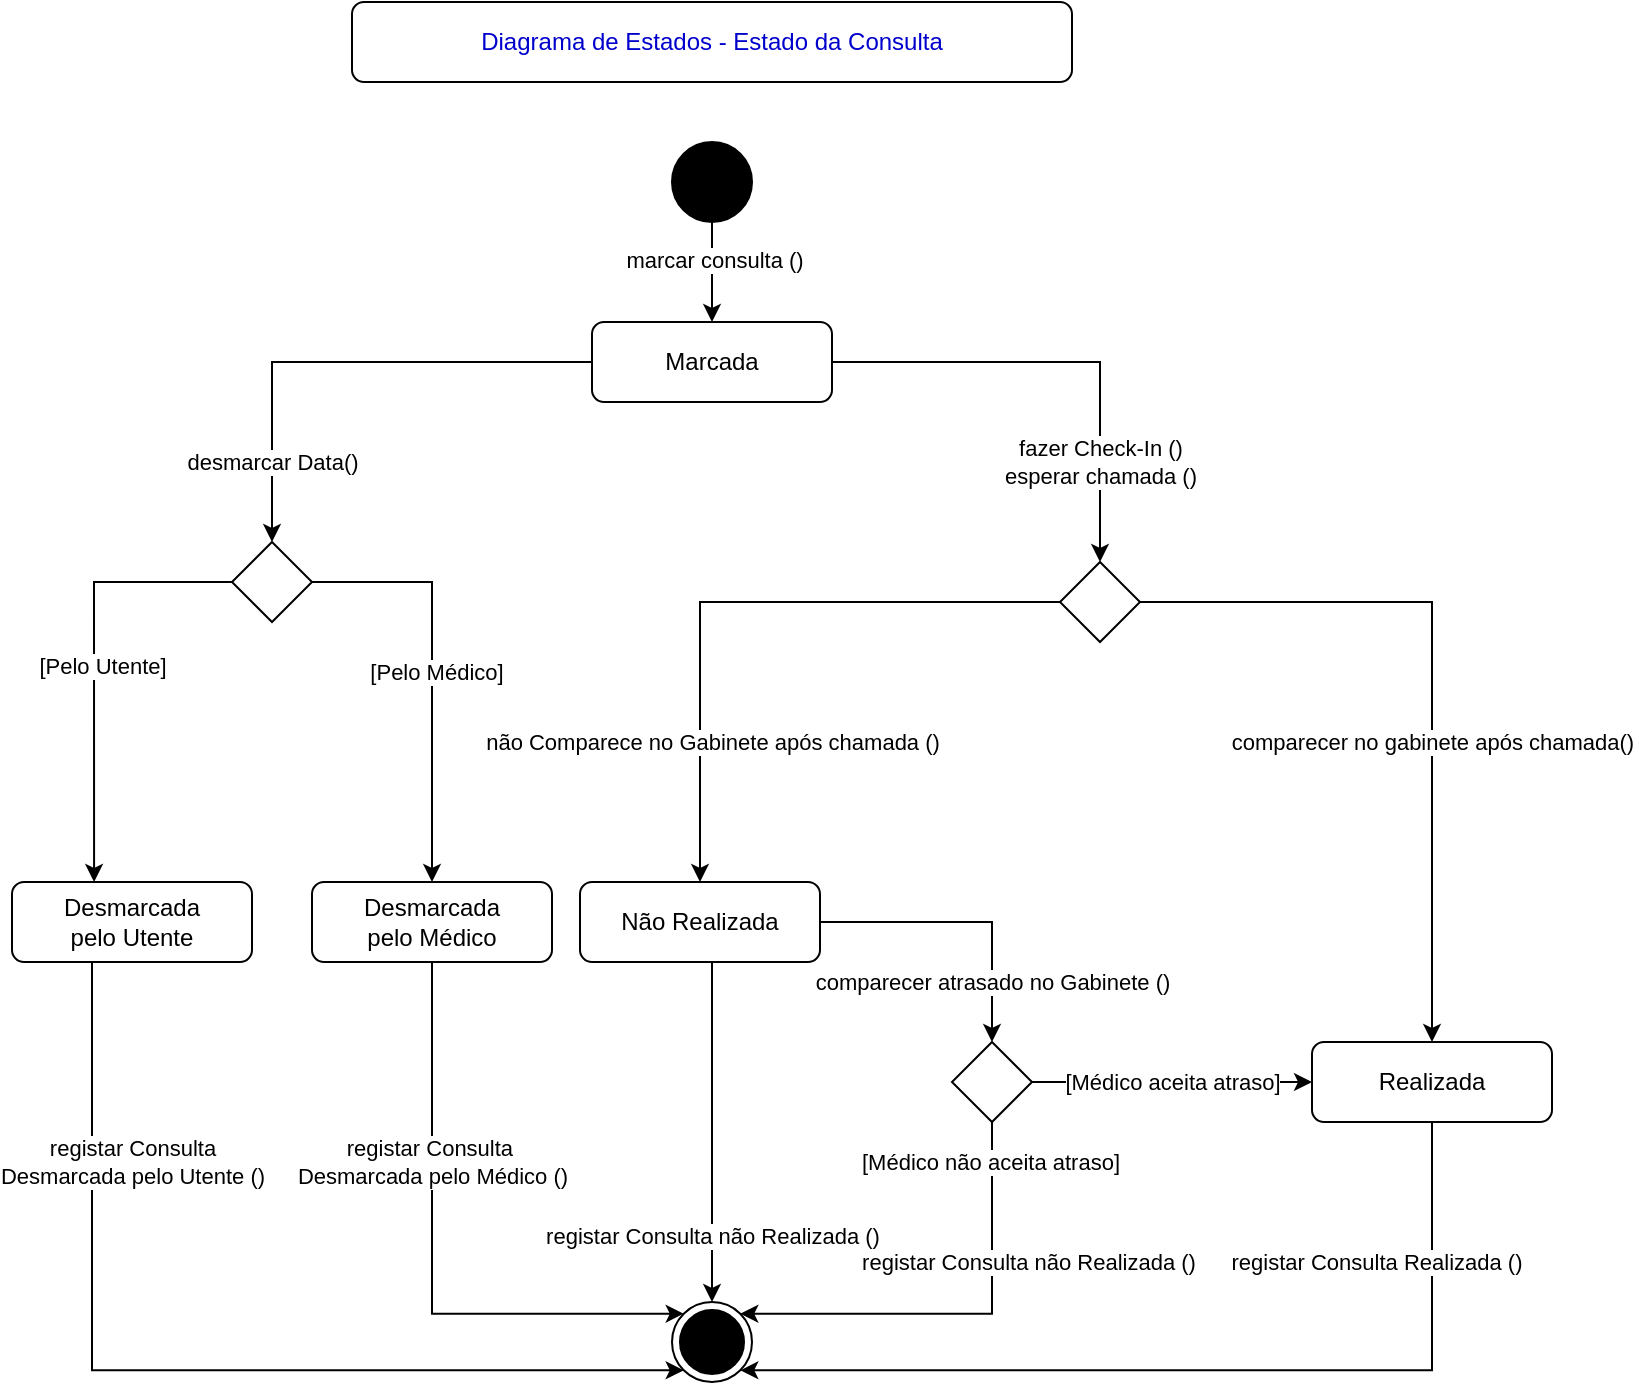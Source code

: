 <mxfile version="14.1.8" type="device" pages="4"><diagram id="6wsGSADt5C-_tLQrRRCE" name="Estado da Consulta"><mxGraphModel dx="1422" dy="822" grid="1" gridSize="10" guides="1" tooltips="1" connect="1" arrows="1" fold="1" page="1" pageScale="1" pageWidth="827" pageHeight="1169" math="0" shadow="0"><root><mxCell id="0"/><mxCell id="1" parent="0"/><mxCell id="r4mEWw3e161qji9XAPIn-1" style="edgeStyle=orthogonalEdgeStyle;rounded=0;orthogonalLoop=1;jettySize=auto;html=1;entryX=0.5;entryY=0;entryDx=0;entryDy=0;" parent="1" source="r4mEWw3e161qji9XAPIn-3" target="r4mEWw3e161qji9XAPIn-6" edge="1"><mxGeometry relative="1" as="geometry"/></mxCell><mxCell id="r4mEWw3e161qji9XAPIn-2" value="marcar consulta ()" style="edgeLabel;html=1;align=center;verticalAlign=middle;resizable=0;points=[];" parent="r4mEWw3e161qji9XAPIn-1" vertex="1" connectable="0"><mxGeometry x="-0.25" y="1" relative="1" as="geometry"><mxPoint as="offset"/></mxGeometry></mxCell><mxCell id="r4mEWw3e161qji9XAPIn-3" value="" style="ellipse;whiteSpace=wrap;html=1;rounded=0;shadow=0;comic=0;labelBackgroundColor=none;strokeWidth=1;fillColor=#000000;fontFamily=Verdana;fontSize=12;align=center;" parent="1" vertex="1"><mxGeometry x="340" y="70" width="40" height="40" as="geometry"/></mxCell><mxCell id="r4mEWw3e161qji9XAPIn-4" value="desmarcar Data()" style="edgeStyle=orthogonalEdgeStyle;rounded=0;orthogonalLoop=1;jettySize=auto;html=1;entryX=0.5;entryY=0;entryDx=0;entryDy=0;" parent="1" source="r4mEWw3e161qji9XAPIn-6" target="r4mEWw3e161qji9XAPIn-22" edge="1"><mxGeometry x="0.68" relative="1" as="geometry"><mxPoint x="140" y="200" as="targetPoint"/><Array as="points"><mxPoint x="140" y="180"/></Array><mxPoint as="offset"/></mxGeometry></mxCell><mxCell id="r4mEWw3e161qji9XAPIn-5" value="fazer Check-In ()&lt;br&gt;esperar chamada ()" style="edgeStyle=orthogonalEdgeStyle;rounded=0;orthogonalLoop=1;jettySize=auto;html=1;entryX=0.5;entryY=0;entryDx=0;entryDy=0;" parent="1" source="r4mEWw3e161qji9XAPIn-6" target="r4mEWw3e161qji9XAPIn-34" edge="1"><mxGeometry x="0.573" relative="1" as="geometry"><mxPoint x="490" y="280" as="targetPoint"/><Array as="points"><mxPoint x="554" y="180"/></Array><mxPoint as="offset"/></mxGeometry></mxCell><mxCell id="r4mEWw3e161qji9XAPIn-6" value="Marcada" style="rounded=1;whiteSpace=wrap;html=1;" parent="1" vertex="1"><mxGeometry x="300" y="160" width="120" height="40" as="geometry"/></mxCell><mxCell id="r4mEWw3e161qji9XAPIn-7" style="edgeStyle=orthogonalEdgeStyle;rounded=0;orthogonalLoop=1;jettySize=auto;html=1;entryX=0;entryY=1;entryDx=0;entryDy=0;" parent="1" source="r4mEWw3e161qji9XAPIn-9" target="r4mEWw3e161qji9XAPIn-10" edge="1"><mxGeometry relative="1" as="geometry"><Array as="points"><mxPoint x="50" y="684"/></Array></mxGeometry></mxCell><mxCell id="r4mEWw3e161qji9XAPIn-8" value="registar Consulta &lt;br&gt;Desmarcada pelo Utente ()" style="edgeLabel;html=1;align=center;verticalAlign=middle;resizable=0;points=[];" parent="r4mEWw3e161qji9XAPIn-7" vertex="1" connectable="0"><mxGeometry x="-0.486" y="-3" relative="1" as="geometry"><mxPoint x="23" y="-29" as="offset"/></mxGeometry></mxCell><mxCell id="r4mEWw3e161qji9XAPIn-9" value="Desmarcada &lt;br&gt;pelo Utente" style="rounded=1;whiteSpace=wrap;html=1;" parent="1" vertex="1"><mxGeometry x="10" y="440" width="120" height="40" as="geometry"/></mxCell><mxCell id="r4mEWw3e161qji9XAPIn-10" value="" style="ellipse;html=1;shape=endState;fillColor=#000000;" parent="1" vertex="1"><mxGeometry x="340" y="650" width="40" height="40" as="geometry"/></mxCell><mxCell id="r4mEWw3e161qji9XAPIn-11" style="edgeStyle=orthogonalEdgeStyle;rounded=0;orthogonalLoop=1;jettySize=auto;html=1;entryX=0.5;entryY=0;entryDx=0;entryDy=0;exitX=1;exitY=0.5;exitDx=0;exitDy=0;" parent="1" source="r4mEWw3e161qji9XAPIn-34" target="r4mEWw3e161qji9XAPIn-17" edge="1"><mxGeometry relative="1" as="geometry"><mxPoint x="550" y="300" as="sourcePoint"/><Array as="points"><mxPoint x="720" y="300"/><mxPoint x="720" y="460"/></Array></mxGeometry></mxCell><mxCell id="r4mEWw3e161qji9XAPIn-12" value="comparecer no gabinete após chamada()" style="edgeLabel;html=1;align=center;verticalAlign=middle;resizable=0;points=[];" parent="r4mEWw3e161qji9XAPIn-11" vertex="1" connectable="0"><mxGeometry x="0.312" y="-1" relative="1" as="geometry"><mxPoint x="1" y="-24" as="offset"/></mxGeometry></mxCell><mxCell id="r4mEWw3e161qji9XAPIn-13" style="edgeStyle=orthogonalEdgeStyle;rounded=0;orthogonalLoop=1;jettySize=auto;html=1;entryX=0.5;entryY=0;entryDx=0;entryDy=0;exitX=0;exitY=0.5;exitDx=0;exitDy=0;" parent="1" source="r4mEWw3e161qji9XAPIn-34" target="r4mEWw3e161qji9XAPIn-27" edge="1"><mxGeometry relative="1" as="geometry"><mxPoint x="430" y="300" as="sourcePoint"/><Array as="points"><mxPoint x="354" y="300"/></Array></mxGeometry></mxCell><mxCell id="r4mEWw3e161qji9XAPIn-14" value="não Comparece no Gabinete após chamada ()" style="edgeLabel;html=1;align=center;verticalAlign=middle;resizable=0;points=[];" parent="r4mEWw3e161qji9XAPIn-13" vertex="1" connectable="0"><mxGeometry x="0.437" y="1" relative="1" as="geometry"><mxPoint x="5" y="20" as="offset"/></mxGeometry></mxCell><mxCell id="r4mEWw3e161qji9XAPIn-15" style="edgeStyle=orthogonalEdgeStyle;rounded=0;orthogonalLoop=1;jettySize=auto;html=1;entryX=1;entryY=1;entryDx=0;entryDy=0;" parent="1" source="r4mEWw3e161qji9XAPIn-17" target="r4mEWw3e161qji9XAPIn-10" edge="1"><mxGeometry relative="1" as="geometry"><mxPoint x="710" y="580" as="targetPoint"/><Array as="points"><mxPoint x="720" y="684"/></Array></mxGeometry></mxCell><mxCell id="r4mEWw3e161qji9XAPIn-16" value="registar Consulta Realizada ()" style="edgeLabel;html=1;align=center;verticalAlign=middle;resizable=0;points=[];" parent="r4mEWw3e161qji9XAPIn-15" vertex="1" connectable="0"><mxGeometry x="0.075" relative="1" as="geometry"><mxPoint x="99.9" y="-54.11" as="offset"/></mxGeometry></mxCell><mxCell id="r4mEWw3e161qji9XAPIn-17" value="Realizada" style="rounded=1;whiteSpace=wrap;html=1;" parent="1" vertex="1"><mxGeometry x="660" y="520" width="120" height="40" as="geometry"/></mxCell><mxCell id="r4mEWw3e161qji9XAPIn-18" style="edgeStyle=orthogonalEdgeStyle;rounded=0;orthogonalLoop=1;jettySize=auto;html=1;entryX=0.5;entryY=0;entryDx=0;entryDy=0;" parent="1" source="r4mEWw3e161qji9XAPIn-22" target="r4mEWw3e161qji9XAPIn-36" edge="1"><mxGeometry relative="1" as="geometry"><mxPoint x="200" y="430" as="targetPoint"/><Array as="points"><mxPoint x="220" y="290"/></Array></mxGeometry></mxCell><mxCell id="r4mEWw3e161qji9XAPIn-19" value="[Pelo Médico]&lt;br&gt;" style="edgeLabel;html=1;align=center;verticalAlign=middle;resizable=0;points=[];" parent="r4mEWw3e161qji9XAPIn-18" vertex="1" connectable="0"><mxGeometry x="-0.008" y="2" relative="1" as="geometry"><mxPoint y="1" as="offset"/></mxGeometry></mxCell><mxCell id="r4mEWw3e161qji9XAPIn-20" style="edgeStyle=orthogonalEdgeStyle;rounded=0;orthogonalLoop=1;jettySize=auto;html=1;entryX=0.342;entryY=0;entryDx=0;entryDy=0;entryPerimeter=0;" parent="1" source="r4mEWw3e161qji9XAPIn-22" target="r4mEWw3e161qji9XAPIn-9" edge="1"><mxGeometry relative="1" as="geometry"><mxPoint x="51" y="442" as="targetPoint"/><Array as="points"><mxPoint x="51" y="290"/></Array></mxGeometry></mxCell><mxCell id="r4mEWw3e161qji9XAPIn-21" value="[Pelo Utente]" style="edgeLabel;html=1;align=center;verticalAlign=middle;resizable=0;points=[];" parent="r4mEWw3e161qji9XAPIn-20" vertex="1" connectable="0"><mxGeometry x="0.008" y="4" relative="1" as="geometry"><mxPoint as="offset"/></mxGeometry></mxCell><mxCell id="r4mEWw3e161qji9XAPIn-22" value="" style="rhombus;whiteSpace=wrap;html=1;" parent="1" vertex="1"><mxGeometry x="120" y="270" width="40" height="40" as="geometry"/></mxCell><mxCell id="r4mEWw3e161qji9XAPIn-23" style="edgeStyle=orthogonalEdgeStyle;rounded=0;orthogonalLoop=1;jettySize=auto;html=1;entryX=0.5;entryY=0;entryDx=0;entryDy=0;exitX=1;exitY=0.5;exitDx=0;exitDy=0;" parent="1" source="r4mEWw3e161qji9XAPIn-27" target="r4mEWw3e161qji9XAPIn-33" edge="1"><mxGeometry relative="1" as="geometry"><mxPoint x="350" y="540" as="targetPoint"/><Array as="points"><mxPoint x="500" y="460"/></Array></mxGeometry></mxCell><mxCell id="r4mEWw3e161qji9XAPIn-24" value="comparecer atrasado no Gabinete ()" style="edgeLabel;html=1;align=center;verticalAlign=middle;resizable=0;points=[];" parent="r4mEWw3e161qji9XAPIn-23" vertex="1" connectable="0"><mxGeometry x="0.159" y="-2" relative="1" as="geometry"><mxPoint x="1" y="28" as="offset"/></mxGeometry></mxCell><mxCell id="r4mEWw3e161qji9XAPIn-25" style="edgeStyle=orthogonalEdgeStyle;rounded=0;orthogonalLoop=1;jettySize=auto;html=1;entryX=0.5;entryY=0;entryDx=0;entryDy=0;" parent="1" source="r4mEWw3e161qji9XAPIn-27" target="r4mEWw3e161qji9XAPIn-10" edge="1"><mxGeometry relative="1" as="geometry"><mxPoint x="290" y="770" as="targetPoint"/><Array as="points"><mxPoint x="360" y="490"/><mxPoint x="360" y="490"/></Array></mxGeometry></mxCell><mxCell id="r4mEWw3e161qji9XAPIn-26" value="registar Consulta não Realizada ()" style="edgeLabel;html=1;align=center;verticalAlign=middle;resizable=0;points=[];" parent="r4mEWw3e161qji9XAPIn-25" vertex="1" connectable="0"><mxGeometry x="0.689" y="-1" relative="1" as="geometry"><mxPoint x="1" y="-7" as="offset"/></mxGeometry></mxCell><mxCell id="r4mEWw3e161qji9XAPIn-27" value="Não Realizada" style="rounded=1;whiteSpace=wrap;html=1;" parent="1" vertex="1"><mxGeometry x="294" y="440" width="120" height="40" as="geometry"/></mxCell><mxCell id="r4mEWw3e161qji9XAPIn-28" style="edgeStyle=orthogonalEdgeStyle;rounded=0;orthogonalLoop=1;jettySize=auto;html=1;entryX=0;entryY=0.5;entryDx=0;entryDy=0;" parent="1" source="r4mEWw3e161qji9XAPIn-33" target="r4mEWw3e161qji9XAPIn-17" edge="1"><mxGeometry relative="1" as="geometry"><Array as="points"><mxPoint x="660" y="540"/></Array></mxGeometry></mxCell><mxCell id="r4mEWw3e161qji9XAPIn-29" value="[Médico aceita atraso]" style="edgeLabel;html=1;align=center;verticalAlign=middle;resizable=0;points=[];" parent="r4mEWw3e161qji9XAPIn-28" vertex="1" connectable="0"><mxGeometry x="-0.235" relative="1" as="geometry"><mxPoint x="16" as="offset"/></mxGeometry></mxCell><mxCell id="r4mEWw3e161qji9XAPIn-30" style="edgeStyle=orthogonalEdgeStyle;rounded=0;orthogonalLoop=1;jettySize=auto;html=1;entryX=1;entryY=0;entryDx=0;entryDy=0;" parent="1" source="r4mEWw3e161qji9XAPIn-33" target="r4mEWw3e161qji9XAPIn-10" edge="1"><mxGeometry relative="1" as="geometry"><mxPoint x="430" y="780" as="targetPoint"/><Array as="points"><mxPoint x="500" y="656"/></Array></mxGeometry></mxCell><mxCell id="r4mEWw3e161qji9XAPIn-31" value="[Médico não aceita atraso]" style="edgeLabel;html=1;align=center;verticalAlign=middle;resizable=0;points=[];" parent="r4mEWw3e161qji9XAPIn-30" vertex="1" connectable="0"><mxGeometry x="-0.051" y="2" relative="1" as="geometry"><mxPoint x="8" y="-77.9" as="offset"/></mxGeometry></mxCell><mxCell id="r4mEWw3e161qji9XAPIn-32" value="registar Consulta não Realizada ()" style="edgeLabel;html=1;align=center;verticalAlign=middle;resizable=0;points=[];" parent="r4mEWw3e161qji9XAPIn-30" vertex="1" connectable="0"><mxGeometry x="-0.021" relative="1" as="geometry"><mxPoint x="30" y="-25.9" as="offset"/></mxGeometry></mxCell><mxCell id="r4mEWw3e161qji9XAPIn-33" value="" style="rhombus;whiteSpace=wrap;html=1;" parent="1" vertex="1"><mxGeometry x="480" y="520" width="40" height="40" as="geometry"/></mxCell><mxCell id="r4mEWw3e161qji9XAPIn-34" value="" style="rhombus;whiteSpace=wrap;html=1;" parent="1" vertex="1"><mxGeometry x="534" y="280" width="40" height="40" as="geometry"/></mxCell><mxCell id="r4mEWw3e161qji9XAPIn-35" value="&lt;span style=&quot;color: rgb(0 , 0 , 0) ; font-family: &amp;#34;helvetica&amp;#34; ; font-size: 11px ; font-style: normal ; font-weight: 400 ; letter-spacing: normal ; text-align: center ; text-indent: 0px ; text-transform: none ; word-spacing: 0px ; background-color: rgb(255 , 255 , 255) ; display: inline ; float: none&quot;&gt;registar Consulta&lt;span&gt;&amp;nbsp;&lt;/span&gt;&lt;/span&gt;&lt;br style=&quot;color: rgb(0 , 0 , 0) ; font-family: &amp;#34;helvetica&amp;#34; ; font-size: 11px ; font-style: normal ; font-weight: 400 ; letter-spacing: normal ; text-align: center ; text-indent: 0px ; text-transform: none ; word-spacing: 0px&quot;&gt;&lt;span style=&quot;color: rgb(0 , 0 , 0) ; font-family: &amp;#34;helvetica&amp;#34; ; font-size: 11px ; font-style: normal ; font-weight: 400 ; letter-spacing: normal ; text-align: center ; text-indent: 0px ; text-transform: none ; word-spacing: 0px ; background-color: rgb(255 , 255 , 255) ; display: inline ; float: none&quot;&gt;Desmarcada pelo Médico ()&lt;/span&gt;" style="edgeStyle=orthogonalEdgeStyle;rounded=0;orthogonalLoop=1;jettySize=auto;html=1;entryX=0;entryY=0;entryDx=0;entryDy=0;" parent="1" source="r4mEWw3e161qji9XAPIn-36" target="r4mEWw3e161qji9XAPIn-10" edge="1"><mxGeometry x="-0.337" relative="1" as="geometry"><Array as="points"><mxPoint x="220" y="656"/></Array><mxPoint as="offset"/></mxGeometry></mxCell><mxCell id="r4mEWw3e161qji9XAPIn-36" value="Desmarcada&lt;br&gt;pelo Médico" style="rounded=1;whiteSpace=wrap;html=1;" parent="1" vertex="1"><mxGeometry x="160" y="440" width="120" height="40" as="geometry"/></mxCell><mxCell id="r4mEWw3e161qji9XAPIn-37" value="&lt;font color=&quot;#0000cc&quot;&gt;Diagrama de Estados - Estado da Consulta&lt;/font&gt;" style="rounded=1;whiteSpace=wrap;html=1;" parent="1" vertex="1"><mxGeometry x="180" width="360" height="40" as="geometry"/></mxCell></root></mxGraphModel></diagram><diagram id="BciUFZKqY58jg-LwjOYY" name="Facturação"><mxGraphModel dx="1422" dy="822" grid="1" gridSize="10" guides="1" tooltips="1" connect="1" arrows="1" fold="1" page="1" pageScale="1" pageWidth="827" pageHeight="1169" math="0" shadow="0"><root><mxCell id="N5Ogull7iVAZ5OlXrAvm-0"/><mxCell id="N5Ogull7iVAZ5OlXrAvm-1" parent="N5Ogull7iVAZ5OlXrAvm-0"/><mxCell id="N5Ogull7iVAZ5OlXrAvm-2" style="edgeStyle=orthogonalEdgeStyle;rounded=0;orthogonalLoop=1;jettySize=auto;html=1;exitX=0.5;exitY=1;exitDx=0;exitDy=0;entryX=0.5;entryY=0;entryDx=0;entryDy=0;" parent="N5Ogull7iVAZ5OlXrAvm-1" source="N5Ogull7iVAZ5OlXrAvm-3" edge="1"><mxGeometry relative="1" as="geometry"><mxPoint x="295" y="170" as="targetPoint"/></mxGeometry></mxCell><mxCell id="N5Ogull7iVAZ5OlXrAvm-3" value="" style="ellipse;fillColor=#000000;strokeColor=none;" parent="N5Ogull7iVAZ5OlXrAvm-1" vertex="1"><mxGeometry x="280" y="80" width="30" height="30" as="geometry"/></mxCell><mxCell id="N5Ogull7iVAZ5OlXrAvm-4" style="edgeStyle=orthogonalEdgeStyle;rounded=0;orthogonalLoop=1;jettySize=auto;html=1;exitX=0.5;exitY=1;exitDx=0;exitDy=0;entryX=0;entryY=0.25;entryDx=0;entryDy=0;" parent="N5Ogull7iVAZ5OlXrAvm-1" source="N5Ogull7iVAZ5OlXrAvm-5" target="N5Ogull7iVAZ5OlXrAvm-25" edge="1"><mxGeometry relative="1" as="geometry"/></mxCell><mxCell id="N5Ogull7iVAZ5OlXrAvm-5" value="A aguardar pagamento" style="rounded=1;whiteSpace=wrap;html=1;" parent="N5Ogull7iVAZ5OlXrAvm-1" vertex="1"><mxGeometry x="340" y="450" width="120" height="60" as="geometry"/></mxCell><mxCell id="N5Ogull7iVAZ5OlXrAvm-6" style="edgeStyle=orthogonalEdgeStyle;rounded=0;orthogonalLoop=1;jettySize=auto;html=1;exitX=0.5;exitY=1;exitDx=0;exitDy=0;entryX=0.5;entryY=0;entryDx=0;entryDy=0;" parent="N5Ogull7iVAZ5OlXrAvm-1" source="N5Ogull7iVAZ5OlXrAvm-7" target="N5Ogull7iVAZ5OlXrAvm-8" edge="1"><mxGeometry relative="1" as="geometry"/></mxCell><mxCell id="N5Ogull7iVAZ5OlXrAvm-7" value="Paga" style="rounded=1;whiteSpace=wrap;html=1;" parent="N5Ogull7iVAZ5OlXrAvm-1" vertex="1"><mxGeometry x="235" y="635" width="120" height="60" as="geometry"/></mxCell><mxCell id="N5Ogull7iVAZ5OlXrAvm-8" value="" style="ellipse;html=1;shape=endState;fillColor=#000000;strokeColor=#000000;" parent="N5Ogull7iVAZ5OlXrAvm-1" vertex="1"><mxGeometry x="280" y="750" width="30" height="30" as="geometry"/></mxCell><mxCell id="N5Ogull7iVAZ5OlXrAvm-9" value="pagamentoefectuado()" style="text;html=1;align=center;verticalAlign=middle;resizable=0;points=[];autosize=1;" parent="N5Ogull7iVAZ5OlXrAvm-1" vertex="1"><mxGeometry x="300" y="590" width="140" height="20" as="geometry"/></mxCell><mxCell id="N5Ogull7iVAZ5OlXrAvm-10" value="fechoDaConsulta()" style="text;html=1;align=center;verticalAlign=middle;resizable=0;points=[];autosize=1;" parent="N5Ogull7iVAZ5OlXrAvm-1" vertex="1"><mxGeometry x="290" y="120" width="120" height="20" as="geometry"/></mxCell><mxCell id="N5Ogull7iVAZ5OlXrAvm-11" style="edgeStyle=orthogonalEdgeStyle;rounded=0;orthogonalLoop=1;jettySize=auto;html=1;exitX=0.5;exitY=1;exitDx=0;exitDy=0;entryX=0.5;entryY=0;entryDx=0;entryDy=0;" parent="N5Ogull7iVAZ5OlXrAvm-1" source="N5Ogull7iVAZ5OlXrAvm-12" target="N5Ogull7iVAZ5OlXrAvm-15" edge="1"><mxGeometry relative="1" as="geometry"/></mxCell><mxCell id="N5Ogull7iVAZ5OlXrAvm-12" value="Não Faturada" style="rounded=1;whiteSpace=wrap;html=1;" parent="N5Ogull7iVAZ5OlXrAvm-1" vertex="1"><mxGeometry x="235" y="170" width="120" height="60" as="geometry"/></mxCell><mxCell id="N5Ogull7iVAZ5OlXrAvm-13" style="edgeStyle=orthogonalEdgeStyle;rounded=0;orthogonalLoop=1;jettySize=auto;html=1;exitX=0.5;exitY=1;exitDx=0;exitDy=0;" parent="N5Ogull7iVAZ5OlXrAvm-1" source="N5Ogull7iVAZ5OlXrAvm-15" edge="1"><mxGeometry relative="1" as="geometry"><mxPoint x="295.333" y="400" as="targetPoint"/></mxGeometry></mxCell><mxCell id="N5Ogull7iVAZ5OlXrAvm-14" style="edgeStyle=orthogonalEdgeStyle;rounded=0;orthogonalLoop=1;jettySize=auto;html=1;exitX=0;exitY=0.5;exitDx=0;exitDy=0;entryX=0;entryY=0.5;entryDx=0;entryDy=0;" parent="N5Ogull7iVAZ5OlXrAvm-1" source="N5Ogull7iVAZ5OlXrAvm-15" target="N5Ogull7iVAZ5OlXrAvm-12" edge="1"><mxGeometry relative="1" as="geometry"/></mxCell><mxCell id="N5Ogull7iVAZ5OlXrAvm-15" value="" style="rhombus;whiteSpace=wrap;html=1;" parent="N5Ogull7iVAZ5OlXrAvm-1" vertex="1"><mxGeometry x="280" y="290" width="30" height="30" as="geometry"/></mxCell><mxCell id="N5Ogull7iVAZ5OlXrAvm-16" value="falhaAtribuiçãoNumeroFatura()" style="text;html=1;align=center;verticalAlign=middle;resizable=0;points=[];autosize=1;" parent="N5Ogull7iVAZ5OlXrAvm-1" vertex="1"><mxGeometry x="40" y="250" width="180" height="20" as="geometry"/></mxCell><mxCell id="N5Ogull7iVAZ5OlXrAvm-17" value="&lt;span style=&quot;color: rgb(0 , 0 , 0) ; font-family: &amp;#34;helvetica&amp;#34; ; font-size: 12px ; font-style: normal ; font-weight: 400 ; letter-spacing: normal ; text-align: center ; text-indent: 0px ; text-transform: none ; word-spacing: 0px ; background-color: rgb(248 , 249 , 250) ; display: inline ; float: none&quot;&gt;atribuiçãoNumeroFatura()&lt;/span&gt;" style="text;whiteSpace=wrap;html=1;" parent="N5Ogull7iVAZ5OlXrAvm-1" vertex="1"><mxGeometry x="300" y="340" width="190" height="30" as="geometry"/></mxCell><mxCell id="N5Ogull7iVAZ5OlXrAvm-18" value="pedidoDeFaturação()" style="text;html=1;align=center;verticalAlign=middle;resizable=0;points=[];autosize=1;" parent="N5Ogull7iVAZ5OlXrAvm-1" vertex="1"><mxGeometry x="300" y="250" width="130" height="20" as="geometry"/></mxCell><mxCell id="N5Ogull7iVAZ5OlXrAvm-19" style="edgeStyle=orthogonalEdgeStyle;rounded=0;orthogonalLoop=1;jettySize=auto;html=1;exitX=0.5;exitY=1;exitDx=0;exitDy=0;entryX=0;entryY=0.75;entryDx=0;entryDy=0;" parent="N5Ogull7iVAZ5OlXrAvm-1" source="N5Ogull7iVAZ5OlXrAvm-20" target="N5Ogull7iVAZ5OlXrAvm-25" edge="1"><mxGeometry relative="1" as="geometry"/></mxCell><mxCell id="N5Ogull7iVAZ5OlXrAvm-20" value="Faturada" style="rounded=1;whiteSpace=wrap;html=1;" parent="N5Ogull7iVAZ5OlXrAvm-1" vertex="1"><mxGeometry x="130" y="450" width="120" height="60" as="geometry"/></mxCell><mxCell id="N5Ogull7iVAZ5OlXrAvm-21" style="edgeStyle=orthogonalEdgeStyle;rounded=0;orthogonalLoop=1;jettySize=auto;html=1;exitX=1;exitY=0.75;exitDx=0;exitDy=0;" parent="N5Ogull7iVAZ5OlXrAvm-1" source="N5Ogull7iVAZ5OlXrAvm-23" target="N5Ogull7iVAZ5OlXrAvm-20" edge="1"><mxGeometry relative="1" as="geometry"/></mxCell><mxCell id="N5Ogull7iVAZ5OlXrAvm-22" style="edgeStyle=orthogonalEdgeStyle;rounded=0;orthogonalLoop=1;jettySize=auto;html=1;exitX=0;exitY=0.25;exitDx=0;exitDy=0;entryX=0.5;entryY=0;entryDx=0;entryDy=0;" parent="N5Ogull7iVAZ5OlXrAvm-1" source="N5Ogull7iVAZ5OlXrAvm-23" target="N5Ogull7iVAZ5OlXrAvm-5" edge="1"><mxGeometry relative="1" as="geometry"><Array as="points"><mxPoint x="332" y="420"/><mxPoint x="400" y="420"/></Array></mxGeometry></mxCell><mxCell id="N5Ogull7iVAZ5OlXrAvm-23" value="" style="rounded=0;whiteSpace=wrap;html=1;fillColor=#000000;direction=south;" parent="N5Ogull7iVAZ5OlXrAvm-1" vertex="1"><mxGeometry x="221.25" y="400" width="147.5" height="5" as="geometry"/></mxCell><mxCell id="N5Ogull7iVAZ5OlXrAvm-24" style="edgeStyle=orthogonalEdgeStyle;rounded=0;orthogonalLoop=1;jettySize=auto;html=1;exitX=1;exitY=0.5;exitDx=0;exitDy=0;entryX=0.5;entryY=0;entryDx=0;entryDy=0;" parent="N5Ogull7iVAZ5OlXrAvm-1" source="N5Ogull7iVAZ5OlXrAvm-25" target="N5Ogull7iVAZ5OlXrAvm-7" edge="1"><mxGeometry relative="1" as="geometry"/></mxCell><mxCell id="N5Ogull7iVAZ5OlXrAvm-25" value="" style="rounded=0;whiteSpace=wrap;html=1;fillColor=#000000;direction=south;" parent="N5Ogull7iVAZ5OlXrAvm-1" vertex="1"><mxGeometry x="221.25" y="560" width="147.5" height="5" as="geometry"/></mxCell><mxCell id="UYEvtb-tQ8H0iOnV2OZx-0" value="Diagrama de Estados - Facturação" style="rounded=1;whiteSpace=wrap;html=1;fontStyle=1;fontColor=#3333FF;align=center;" parent="N5Ogull7iVAZ5OlXrAvm-1" vertex="1"><mxGeometry x="115" width="360" height="40" as="geometry"/></mxCell></root></mxGraphModel></diagram><diagram name="Disp. da Vaga" id="YUhM6nbT8CYhVE-46Npz"><mxGraphModel dx="1422" dy="822" grid="1" gridSize="10" guides="1" tooltips="1" connect="1" arrows="1" fold="1" page="1" pageScale="1" pageWidth="1169" pageHeight="827" math="0" shadow="0"><root><mxCell id="0"/><mxCell id="1" parent="0"/><mxCell id="UCyTU8Q8uFQc-D2HceGJ-6" value="Diagrama de Estados - Disponibilidade da Vaga" style="rounded=1;whiteSpace=wrap;html=1;fontStyle=1;fontColor=#3333FF;align=center;" parent="1" vertex="1"><mxGeometry width="360" height="40" as="geometry"/></mxCell><mxCell id="UCyTU8Q8uFQc-D2HceGJ-20" value="" style="ellipse;html=1;shape=endState;fillColor=#000000;" parent="1" vertex="1"><mxGeometry x="160" y="440" width="40" height="40" as="geometry"/></mxCell><mxCell id="UCyTU8Q8uFQc-D2HceGJ-21" value="abrirVaga()" style="edgeStyle=orthogonalEdgeStyle;rounded=0;orthogonalLoop=1;jettySize=auto;html=1;exitX=0.5;exitY=1;exitDx=0;exitDy=0;entryX=0.5;entryY=0;entryDx=0;entryDy=0;" parent="1" source="UCyTU8Q8uFQc-D2HceGJ-23" target="UCyTU8Q8uFQc-D2HceGJ-25" edge="1"><mxGeometry relative="1" as="geometry"><mxPoint x="200" y="180" as="sourcePoint"/><mxPoint x="370" y="180" as="targetPoint"/><Array as="points"><mxPoint x="180" y="130"/><mxPoint x="180" y="130"/></Array></mxGeometry></mxCell><mxCell id="UCyTU8Q8uFQc-D2HceGJ-23" value="" style="ellipse;whiteSpace=wrap;html=1;aspect=fixed;strokeColor=#000000;fillColor=#000000;" parent="1" vertex="1"><mxGeometry x="160" y="80" width="40" height="40" as="geometry"/></mxCell><mxCell id="UCyTU8Q8uFQc-D2HceGJ-25" value="Disponível" style="rounded=1;whiteSpace=wrap;html=1;" parent="1" vertex="1"><mxGeometry x="120" y="160" width="120" height="40" as="geometry"/></mxCell><mxCell id="UCyTU8Q8uFQc-D2HceGJ-26" value="aceitarVaga()" style="edgeStyle=orthogonalEdgeStyle;rounded=0;orthogonalLoop=1;jettySize=auto;html=1;exitX=0.5;exitY=1;exitDx=0;exitDy=0;" parent="1" source="UCyTU8Q8uFQc-D2HceGJ-33" target="UCyTU8Q8uFQc-D2HceGJ-20" edge="1"><mxGeometry y="40" relative="1" as="geometry"><mxPoint as="offset"/></mxGeometry></mxCell><mxCell id="UCyTU8Q8uFQc-D2HceGJ-34" value="" style="edgeStyle=orthogonalEdgeStyle;rounded=0;orthogonalLoop=1;jettySize=auto;html=1;fontColor=#000000;" parent="1" source="UCyTU8Q8uFQc-D2HceGJ-27" target="UCyTU8Q8uFQc-D2HceGJ-33" edge="1"><mxGeometry relative="1" as="geometry"/></mxCell><mxCell id="UCyTU8Q8uFQc-D2HceGJ-27" value="Não Disponível" style="rounded=1;whiteSpace=wrap;html=1;" parent="1" vertex="1"><mxGeometry x="120" y="280" width="120" height="40" as="geometry"/></mxCell><mxCell id="UCyTU8Q8uFQc-D2HceGJ-29" value="atribuirVaga()" style="edgeStyle=orthogonalEdgeStyle;rounded=0;orthogonalLoop=1;jettySize=auto;html=1;exitX=0.5;exitY=1;exitDx=0;exitDy=0;entryX=0.5;entryY=0;entryDx=0;entryDy=0;" parent="1" source="UCyTU8Q8uFQc-D2HceGJ-25" target="UCyTU8Q8uFQc-D2HceGJ-27" edge="1"><mxGeometry relative="1" as="geometry"><mxPoint x="200" y="260" as="sourcePoint"/><mxPoint x="350" y="220" as="targetPoint"/><Array as="points"/></mxGeometry></mxCell><mxCell id="UCyTU8Q8uFQc-D2HceGJ-31" value="libertarVaga()" style="edgeStyle=orthogonalEdgeStyle;rounded=0;orthogonalLoop=1;jettySize=auto;html=1;exitX=0;exitY=0.5;exitDx=0;exitDy=0;entryX=0;entryY=0.5;entryDx=0;entryDy=0;" parent="1" source="UCyTU8Q8uFQc-D2HceGJ-33" target="UCyTU8Q8uFQc-D2HceGJ-25" edge="1"><mxGeometry y="20" relative="1" as="geometry"><mxPoint x="160" y="100" as="sourcePoint"/><Array as="points"><mxPoint x="60" y="380"/><mxPoint x="60" y="180"/></Array><mxPoint as="offset"/></mxGeometry></mxCell><mxCell id="UCyTU8Q8uFQc-D2HceGJ-33" value="" style="rhombus;whiteSpace=wrap;html=1;" parent="1" vertex="1"><mxGeometry x="160" y="360" width="40" height="40" as="geometry"/></mxCell></root></mxGraphModel></diagram><diagram name="Disp. Diária do Médico" id="RJhoTn3qr3rdqPEezt2_"><mxGraphModel dx="1422" dy="822" grid="1" gridSize="10" guides="1" tooltips="1" connect="1" arrows="1" fold="1" page="1" pageScale="1" pageWidth="1169" pageHeight="827" math="0" shadow="0"><root><mxCell id="1cX327oz-DkonUQxXO5e-0"/><mxCell id="1cX327oz-DkonUQxXO5e-1" parent="1cX327oz-DkonUQxXO5e-0"/><mxCell id="1CqfSS3KH_TcC1zX7hcj-0" value="Diagrama de Estados - Disponibilidade Diária do Médico" style="rounded=1;whiteSpace=wrap;html=1;fontStyle=1;fontColor=#3333FF;align=center;" parent="1cX327oz-DkonUQxXO5e-1" vertex="1"><mxGeometry width="360" height="40" as="geometry"/></mxCell><mxCell id="1CqfSS3KH_TcC1zX7hcj-1" value="" style="ellipse;html=1;shape=endState;fillColor=#000000;" parent="1cX327oz-DkonUQxXO5e-1" vertex="1"><mxGeometry x="160" y="440" width="40" height="40" as="geometry"/></mxCell><mxCell id="1CqfSS3KH_TcC1zX7hcj-2" value="Calendário.abrirVagas()" style="edgeStyle=orthogonalEdgeStyle;rounded=0;orthogonalLoop=1;jettySize=auto;html=1;exitX=0.5;exitY=1;exitDx=0;exitDy=0;entryX=0.5;entryY=0;entryDx=0;entryDy=0;" parent="1cX327oz-DkonUQxXO5e-1" source="1CqfSS3KH_TcC1zX7hcj-3" target="1CqfSS3KH_TcC1zX7hcj-4" edge="1"><mxGeometry relative="1" as="geometry"><mxPoint x="200" y="180" as="sourcePoint"/><mxPoint x="370" y="180" as="targetPoint"/><Array as="points"><mxPoint x="180" y="130"/><mxPoint x="180" y="130"/></Array></mxGeometry></mxCell><mxCell id="1CqfSS3KH_TcC1zX7hcj-3" value="" style="ellipse;whiteSpace=wrap;html=1;aspect=fixed;strokeColor=#000000;fillColor=#000000;" parent="1cX327oz-DkonUQxXO5e-1" vertex="1"><mxGeometry x="160" y="80" width="40" height="40" as="geometry"/></mxCell><mxCell id="VTpKFzGenfI8_PgnBF_q-0" value="[todas as vagas atribuídas]" style="edgeStyle=orthogonalEdgeStyle;rounded=0;orthogonalLoop=1;jettySize=auto;html=1;fontColor=#000000;entryX=0.5;entryY=0;entryDx=0;entryDy=0;" parent="1cX327oz-DkonUQxXO5e-1" source="1CqfSS3KH_TcC1zX7hcj-4" target="1CqfSS3KH_TcC1zX7hcj-7" edge="1"><mxGeometry relative="1" as="geometry"><mxPoint x="460" y="480" as="targetPoint"/></mxGeometry></mxCell><mxCell id="ar1yGEdnh1De6nQsX3Qd-0" style="edgeStyle=orthogonalEdgeStyle;rounded=0;orthogonalLoop=1;jettySize=auto;html=1;exitX=1;exitY=0.5;exitDx=0;exitDy=0;entryX=1;entryY=0.5;entryDx=0;entryDy=0;" parent="1cX327oz-DkonUQxXO5e-1" source="1CqfSS3KH_TcC1zX7hcj-4" target="1CqfSS3KH_TcC1zX7hcj-1" edge="1"><mxGeometry relative="1" as="geometry"/></mxCell><mxCell id="1CqfSS3KH_TcC1zX7hcj-4" value="Disponível" style="rounded=1;whiteSpace=wrap;html=1;" parent="1cX327oz-DkonUQxXO5e-1" vertex="1"><mxGeometry x="120" y="160" width="120" height="40" as="geometry"/></mxCell><mxCell id="1CqfSS3KH_TcC1zX7hcj-5" value="[fim do dia]" style="edgeStyle=orthogonalEdgeStyle;rounded=0;orthogonalLoop=1;jettySize=auto;html=1;exitX=0.5;exitY=1;exitDx=0;exitDy=0;" parent="1cX327oz-DkonUQxXO5e-1" source="1CqfSS3KH_TcC1zX7hcj-10" target="1CqfSS3KH_TcC1zX7hcj-1" edge="1"><mxGeometry relative="1" as="geometry"/></mxCell><mxCell id="1CqfSS3KH_TcC1zX7hcj-6" value="" style="edgeStyle=orthogonalEdgeStyle;rounded=0;orthogonalLoop=1;jettySize=auto;html=1;fontColor=#000000;" parent="1cX327oz-DkonUQxXO5e-1" source="1CqfSS3KH_TcC1zX7hcj-7" target="1CqfSS3KH_TcC1zX7hcj-10" edge="1"><mxGeometry relative="1" as="geometry"/></mxCell><mxCell id="1CqfSS3KH_TcC1zX7hcj-7" value="Não Disponível" style="rounded=1;whiteSpace=wrap;html=1;" parent="1cX327oz-DkonUQxXO5e-1" vertex="1"><mxGeometry x="120" y="280" width="120" height="40" as="geometry"/></mxCell><mxCell id="1CqfSS3KH_TcC1zX7hcj-10" value="" style="rhombus;whiteSpace=wrap;html=1;" parent="1cX327oz-DkonUQxXO5e-1" vertex="1"><mxGeometry x="160" y="360" width="40" height="40" as="geometry"/></mxCell><mxCell id="VTpKFzGenfI8_PgnBF_q-1" value="[pelo menos uma vaga atribuída]" style="edgeStyle=orthogonalEdgeStyle;rounded=0;orthogonalLoop=1;jettySize=auto;html=1;fontColor=#000000;entryX=0;entryY=0.5;entryDx=0;entryDy=0;exitX=0;exitY=0.5;exitDx=0;exitDy=0;horizontal=0;align=center;" parent="1cX327oz-DkonUQxXO5e-1" source="1CqfSS3KH_TcC1zX7hcj-10" target="1CqfSS3KH_TcC1zX7hcj-4" edge="1"><mxGeometry y="10" relative="1" as="geometry"><mxPoint x="190" y="210" as="sourcePoint"/><mxPoint x="190" y="290" as="targetPoint"/><Array as="points"><mxPoint x="60" y="380"/><mxPoint x="60" y="180"/></Array><mxPoint as="offset"/></mxGeometry></mxCell><mxCell id="ar1yGEdnh1De6nQsX3Qd-1" value="[fim do dia]" style="text;html=1;align=center;verticalAlign=middle;resizable=0;points=[];autosize=1;" parent="1cX327oz-DkonUQxXO5e-1" vertex="1"><mxGeometry x="230" y="330" width="70" height="20" as="geometry"/></mxCell></root></mxGraphModel></diagram></mxfile>